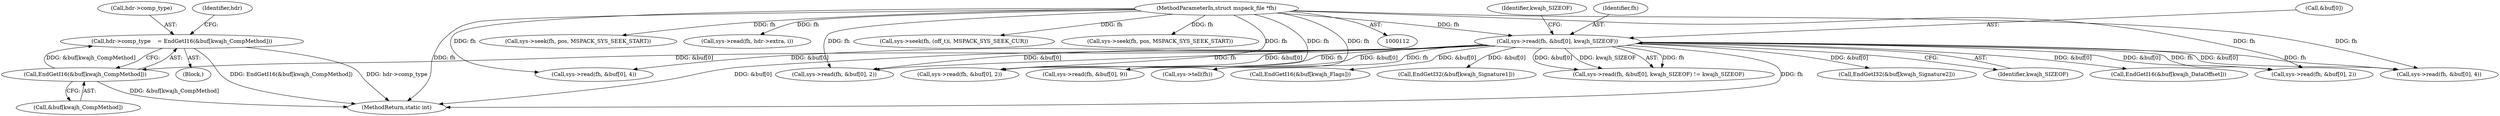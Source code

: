 digraph "0_libmspack_0b0ef9344255ff5acfac6b7af09198ac9c9756c8@pointer" {
"1000155" [label="(Call,hdr->comp_type    = EndGetI16(&buf[kwajh_CompMethod]))"];
"1000159" [label="(Call,EndGetI16(&buf[kwajh_CompMethod]))"];
"1000121" [label="(Call,sys->read(fh, &buf[0], kwajh_SIZEOF))"];
"1000114" [label="(MethodParameterIn,struct mspack_file *fh)"];
"1000327" [label="(Call,sys->read(fh, &buf[0], 9))"];
"1000166" [label="(Identifier,hdr)"];
"1000512" [label="(MethodReturn,static int)"];
"1000128" [label="(Identifier,kwajh_SIZEOF)"];
"1000258" [label="(Call,sys->read(fh, &buf[0], 2))"];
"1000122" [label="(Identifier,fh)"];
"1000177" [label="(Call,EndGetI16(&buf[kwajh_Flags]))"];
"1000137" [label="(Call,EndGetI32(&buf[kwajh_Signature1]))"];
"1000155" [label="(Call,hdr->comp_type    = EndGetI16(&buf[kwajh_CompMethod]))"];
"1000120" [label="(Call,sys->read(fh, &buf[0], kwajh_SIZEOF) != kwajh_SIZEOF)"];
"1000369" [label="(Call,sys->seek(fh, pos, MSPACK_SYS_SEEK_START))"];
"1000156" [label="(Call,hdr->comp_type)"];
"1000160" [label="(Call,&buf[kwajh_CompMethod])"];
"1000146" [label="(Call,EndGetI32(&buf[kwajh_Signature2]))"];
"1000211" [label="(Call,sys->read(fh, &buf[0], 4))"];
"1000159" [label="(Call,EndGetI16(&buf[kwajh_CompMethod]))"];
"1000489" [label="(Call,sys->read(fh, hdr->extra, i))"];
"1000127" [label="(Identifier,kwajh_SIZEOF)"];
"1000168" [label="(Call,EndGetI16(&buf[kwajh_DataOffset]))"];
"1000116" [label="(Block,)"];
"1000450" [label="(Call,sys->read(fh, &buf[0], 2))"];
"1000114" [label="(MethodParameterIn,struct mspack_file *fh)"];
"1000276" [label="(Call,sys->seek(fh, (off_t)i, MSPACK_SYS_SEEK_CUR))"];
"1000431" [label="(Call,sys->seek(fh, pos, MSPACK_SYS_SEEK_START))"];
"1000389" [label="(Call,sys->read(fh, &buf[0], 4))"];
"1000121" [label="(Call,sys->read(fh, &buf[0], kwajh_SIZEOF))"];
"1000239" [label="(Call,sys->read(fh, &buf[0], 2))"];
"1000123" [label="(Call,&buf[0])"];
"1000296" [label="(Call,sys->tell(fh))"];
"1000155" -> "1000116"  [label="AST: "];
"1000155" -> "1000159"  [label="CFG: "];
"1000156" -> "1000155"  [label="AST: "];
"1000159" -> "1000155"  [label="AST: "];
"1000166" -> "1000155"  [label="CFG: "];
"1000155" -> "1000512"  [label="DDG: EndGetI16(&buf[kwajh_CompMethod])"];
"1000155" -> "1000512"  [label="DDG: hdr->comp_type"];
"1000159" -> "1000155"  [label="DDG: &buf[kwajh_CompMethod]"];
"1000159" -> "1000160"  [label="CFG: "];
"1000160" -> "1000159"  [label="AST: "];
"1000159" -> "1000512"  [label="DDG: &buf[kwajh_CompMethod]"];
"1000121" -> "1000159"  [label="DDG: &buf[0]"];
"1000121" -> "1000120"  [label="AST: "];
"1000121" -> "1000127"  [label="CFG: "];
"1000122" -> "1000121"  [label="AST: "];
"1000123" -> "1000121"  [label="AST: "];
"1000127" -> "1000121"  [label="AST: "];
"1000128" -> "1000121"  [label="CFG: "];
"1000121" -> "1000512"  [label="DDG: &buf[0]"];
"1000121" -> "1000512"  [label="DDG: fh"];
"1000121" -> "1000120"  [label="DDG: fh"];
"1000121" -> "1000120"  [label="DDG: &buf[0]"];
"1000121" -> "1000120"  [label="DDG: kwajh_SIZEOF"];
"1000114" -> "1000121"  [label="DDG: fh"];
"1000121" -> "1000137"  [label="DDG: &buf[0]"];
"1000121" -> "1000146"  [label="DDG: &buf[0]"];
"1000121" -> "1000168"  [label="DDG: &buf[0]"];
"1000121" -> "1000177"  [label="DDG: &buf[0]"];
"1000121" -> "1000211"  [label="DDG: fh"];
"1000121" -> "1000211"  [label="DDG: &buf[0]"];
"1000121" -> "1000239"  [label="DDG: fh"];
"1000121" -> "1000239"  [label="DDG: &buf[0]"];
"1000121" -> "1000258"  [label="DDG: fh"];
"1000121" -> "1000258"  [label="DDG: &buf[0]"];
"1000121" -> "1000296"  [label="DDG: fh"];
"1000121" -> "1000327"  [label="DDG: &buf[0]"];
"1000121" -> "1000389"  [label="DDG: &buf[0]"];
"1000121" -> "1000450"  [label="DDG: fh"];
"1000121" -> "1000450"  [label="DDG: &buf[0]"];
"1000114" -> "1000112"  [label="AST: "];
"1000114" -> "1000512"  [label="DDG: fh"];
"1000114" -> "1000211"  [label="DDG: fh"];
"1000114" -> "1000239"  [label="DDG: fh"];
"1000114" -> "1000258"  [label="DDG: fh"];
"1000114" -> "1000276"  [label="DDG: fh"];
"1000114" -> "1000296"  [label="DDG: fh"];
"1000114" -> "1000327"  [label="DDG: fh"];
"1000114" -> "1000369"  [label="DDG: fh"];
"1000114" -> "1000389"  [label="DDG: fh"];
"1000114" -> "1000431"  [label="DDG: fh"];
"1000114" -> "1000450"  [label="DDG: fh"];
"1000114" -> "1000489"  [label="DDG: fh"];
}
